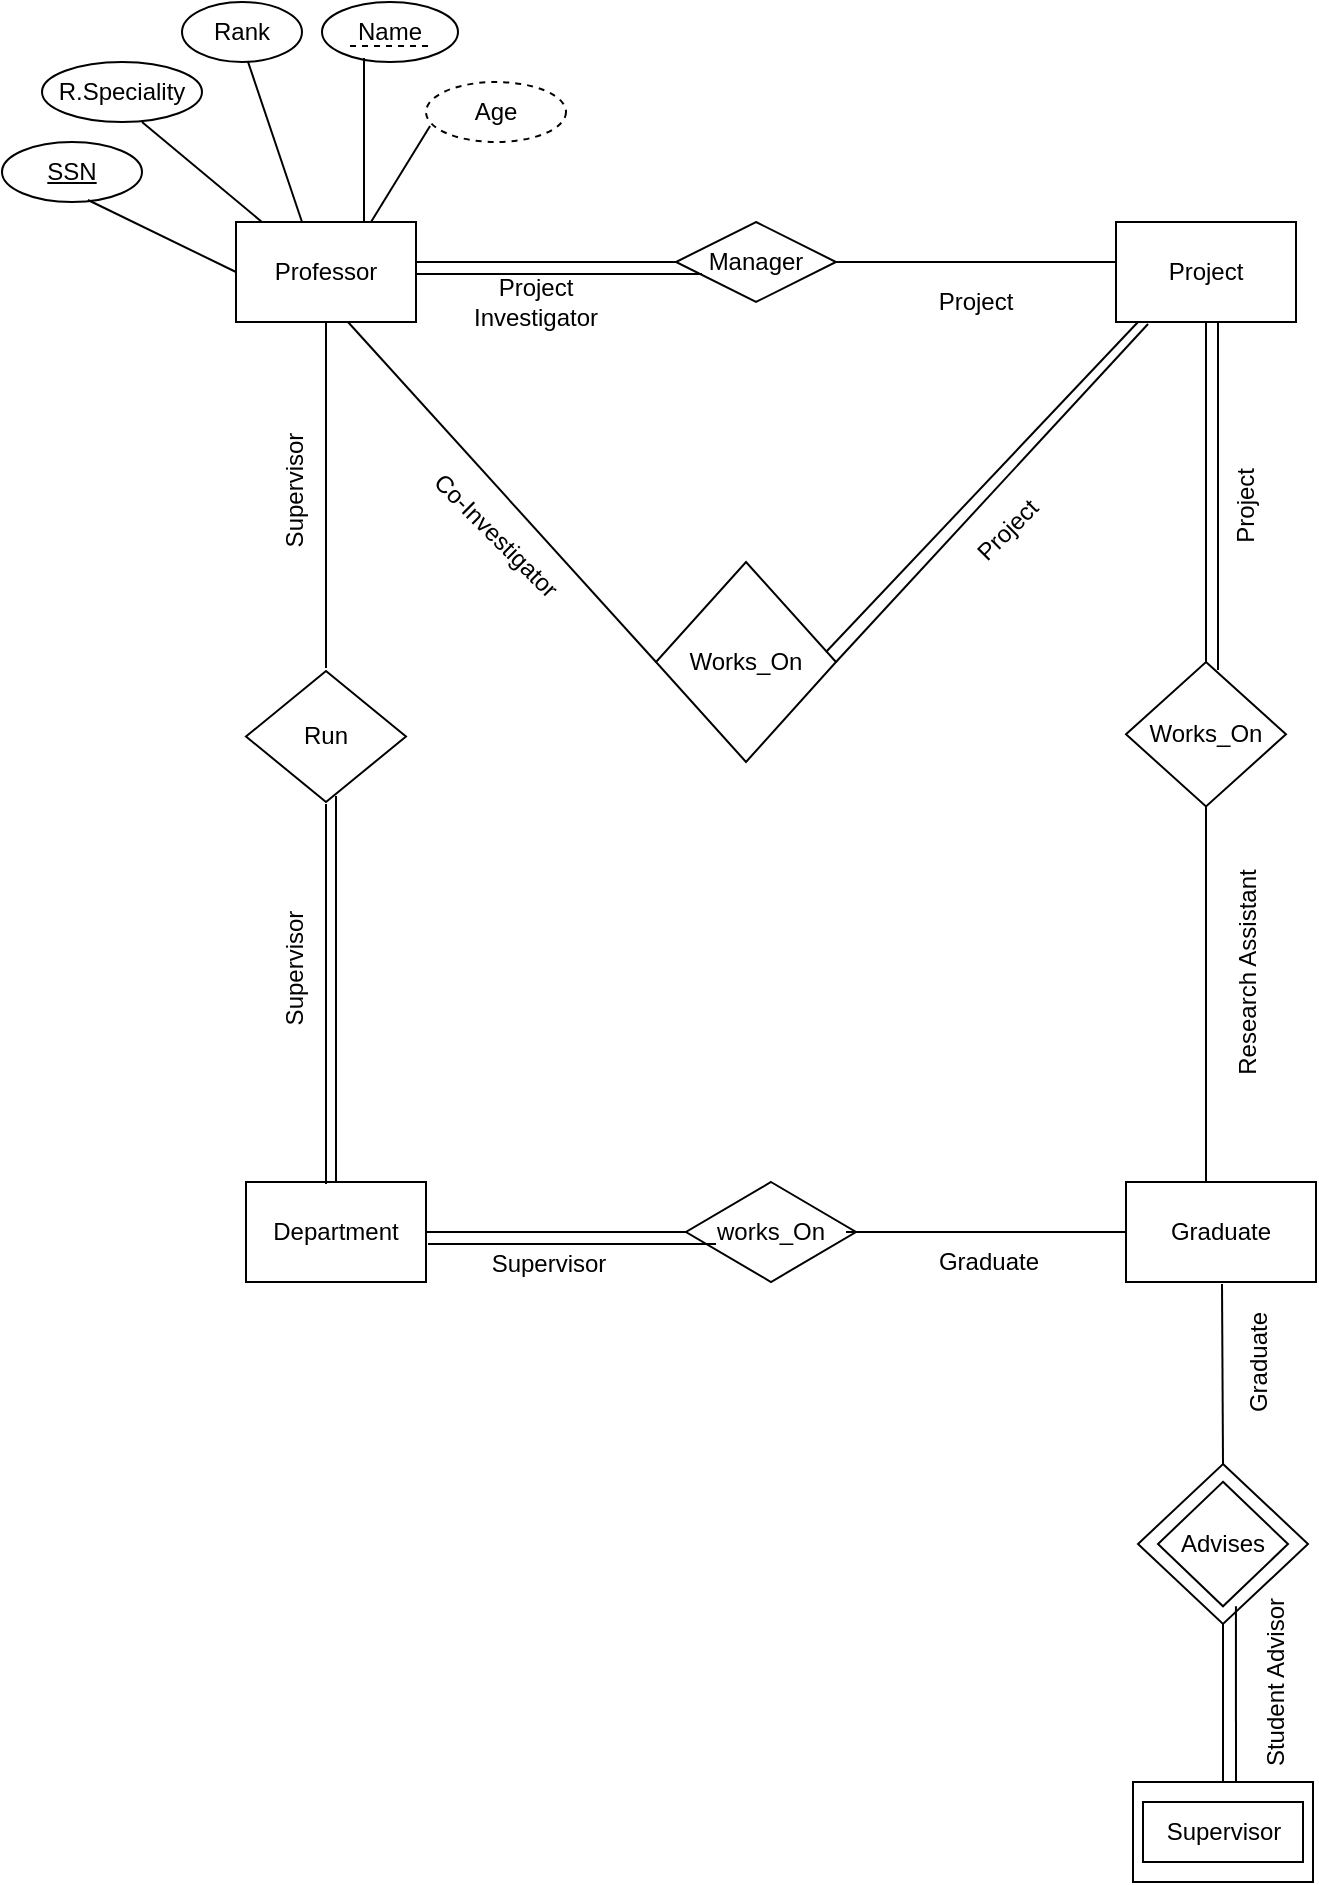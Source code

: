 <mxfile type="github" version="14.2.9">
  <diagram id="zzBjoj9Kv_qoTOmiWQ99" name="Page-1">
    <mxGraphModel grid="1" shadow="0" math="0" pageHeight="1654" pageWidth="1169" pageScale="1" page="1" fold="1" arrows="1" connect="1" tooltips="1" guides="1" gridSize="10" dy="480" dx="807">
      <root>
        <mxCell id="0" />
        <mxCell id="1" parent="0" />
        <mxCell id="fqFjoD4bvNdqLyDosjun-1" value="" parent="1" edge="1" style="rounded=0;html=1;jettySize=auto;orthogonalLoop=1;fontSize=11;endArrow=block;endFill=0;endSize=8;strokeWidth=1;shadow=0;labelBackgroundColor=none;edgeStyle=orthogonalEdgeStyle;">
          <mxGeometry as="geometry" relative="1">
            <mxPoint as="sourcePoint" y="40" x="100" />
          </mxGeometry>
        </mxCell>
        <mxCell id="fqFjoD4bvNdqLyDosjun-2" value="Yes" parent="1" edge="1" style="rounded=0;html=1;jettySize=auto;orthogonalLoop=1;fontSize=11;endArrow=block;endFill=0;endSize=8;strokeWidth=1;shadow=0;labelBackgroundColor=none;edgeStyle=orthogonalEdgeStyle;">
          <mxGeometry as="geometry" relative="1" y="20">
            <mxPoint as="offset" />
            <mxPoint as="sourcePoint" y="170" x="100" />
          </mxGeometry>
        </mxCell>
        <mxCell id="fqFjoD4bvNdqLyDosjun-3" value="No" parent="1" edge="1" style="edgeStyle=orthogonalEdgeStyle;rounded=0;html=1;jettySize=auto;orthogonalLoop=1;fontSize=11;endArrow=block;endFill=0;endSize=8;strokeWidth=1;shadow=0;labelBackgroundColor=none;">
          <mxGeometry as="geometry" relative="1" y="10">
            <mxPoint as="offset" />
            <mxPoint as="sourcePoint" y="130" x="150" />
          </mxGeometry>
        </mxCell>
        <mxCell id="fqFjoD4bvNdqLyDosjun-4" value="Yes" parent="1" edge="1" style="edgeStyle=orthogonalEdgeStyle;rounded=0;html=1;jettySize=auto;orthogonalLoop=1;fontSize=11;endArrow=block;endFill=0;endSize=8;strokeWidth=1;shadow=0;labelBackgroundColor=none;">
          <mxGeometry as="geometry" relative="1" y="10">
            <mxPoint as="offset" />
            <mxPoint as="sourcePoint" y="250" x="150" />
          </mxGeometry>
        </mxCell>
        <mxCell id="fqFjoD4bvNdqLyDosjun-5" value="Professor" parent="1" style="rounded=0;whiteSpace=wrap;html=1;" vertex="1">
          <mxGeometry as="geometry" y="200" x="267" height="50" width="90" />
        </mxCell>
        <mxCell id="fqFjoD4bvNdqLyDosjun-6" value="Project" parent="1" style="rounded=0;whiteSpace=wrap;html=1;" vertex="1">
          <mxGeometry as="geometry" y="200" x="707" height="50" width="90" />
        </mxCell>
        <mxCell id="fqFjoD4bvNdqLyDosjun-7" value="Manager" parent="1" style="rhombus;whiteSpace=wrap;html=1;" vertex="1">
          <mxGeometry as="geometry" y="200" x="487" height="40" width="80" />
        </mxCell>
        <mxCell id="fqFjoD4bvNdqLyDosjun-8" value="" parent="1" edge="1" target="fqFjoD4bvNdqLyDosjun-7" style="endArrow=none;html=1;entryX=0;entryY=0.5;entryDx=0;entryDy=0;">
          <mxGeometry as="geometry" relative="1" height="50" width="50">
            <mxPoint as="sourcePoint" y="220" x="357" />
            <mxPoint as="targetPoint" y="60" x="417" />
            <Array as="points" />
          </mxGeometry>
        </mxCell>
        <mxCell id="fqFjoD4bvNdqLyDosjun-9" value="" parent="1" edge="1" style="endArrow=none;html=1;">
          <mxGeometry as="geometry" relative="1" height="50" width="50">
            <mxPoint as="sourcePoint" y="220" x="567" />
            <mxPoint as="targetPoint" y="220" x="707" />
            <Array as="points" />
          </mxGeometry>
        </mxCell>
        <mxCell id="fqFjoD4bvNdqLyDosjun-10" value="" parent="1" edge="1" style="endArrow=none;html=1;entryX=0;entryY=1;entryDx=0;entryDy=0;">
          <mxGeometry as="geometry" relative="1" height="50" width="50">
            <mxPoint as="sourcePoint" y="226" x="357" />
            <mxPoint as="targetPoint" y="226" x="500" />
            <Array as="points" />
          </mxGeometry>
        </mxCell>
        <mxCell id="fqFjoD4bvNdqLyDosjun-11" value="Department" parent="1" style="rounded=0;whiteSpace=wrap;html=1;" vertex="1">
          <mxGeometry as="geometry" y="680" x="272" height="50" width="90" />
        </mxCell>
        <mxCell id="fqFjoD4bvNdqLyDosjun-12" value="Graduate" parent="1" style="rounded=0;whiteSpace=wrap;html=1;" vertex="1">
          <mxGeometry as="geometry" y="680" x="712" height="50" width="95" />
        </mxCell>
        <mxCell id="fqFjoD4bvNdqLyDosjun-13" value="" parent="1" edge="1" target="fqFjoD4bvNdqLyDosjun-14" style="endArrow=none;html=1;entryX=0;entryY=0.5;entryDx=0;entryDy=0;exitX=1;exitY=0.5;exitDx=0;exitDy=0;" source="fqFjoD4bvNdqLyDosjun-11">
          <mxGeometry as="geometry" relative="1" height="50" width="50">
            <mxPoint as="sourcePoint" y="780" x="367" />
            <mxPoint as="targetPoint" y="660" x="417" />
            <Array as="points" />
          </mxGeometry>
        </mxCell>
        <mxCell id="fqFjoD4bvNdqLyDosjun-14" value="works_On" parent="1" style="rhombus;whiteSpace=wrap;html=1;" vertex="1">
          <mxGeometry as="geometry" y="680" x="492" height="50" width="85" />
        </mxCell>
        <mxCell id="fqFjoD4bvNdqLyDosjun-15" value="" parent="1" edge="1" style="endArrow=none;html=1;entryX=0;entryY=0.5;entryDx=0;entryDy=0;">
          <mxGeometry as="geometry" relative="1" height="50" width="50">
            <mxPoint as="sourcePoint" y="705" x="572" />
            <mxPoint as="targetPoint" y="705" x="712" />
            <Array as="points" />
          </mxGeometry>
        </mxCell>
        <mxCell id="fqFjoD4bvNdqLyDosjun-16" value="" parent="1" edge="1" target="fqFjoD4bvNdqLyDosjun-17" style="endArrow=none;html=1;entryX=0.5;entryY=1;entryDx=0;entryDy=0;">
          <mxGeometry as="geometry" relative="1" height="50" width="50">
            <mxPoint as="sourcePoint" y="680" x="752" />
            <mxPoint as="targetPoint" y="450" x="751.5" />
            <Array as="points" />
          </mxGeometry>
        </mxCell>
        <mxCell id="fqFjoD4bvNdqLyDosjun-17" value="Works_On" parent="1" style="rhombus;whiteSpace=wrap;html=1;" vertex="1">
          <mxGeometry as="geometry" y="420" x="712" height="72.25" width="80" />
        </mxCell>
        <mxCell id="fqFjoD4bvNdqLyDosjun-18" value="" parent="1" edge="1" target="fqFjoD4bvNdqLyDosjun-6" style="endArrow=none;html=1;exitX=0.5;exitY=0;exitDx=0;exitDy=0;" source="fqFjoD4bvNdqLyDosjun-17">
          <mxGeometry as="geometry" relative="1" height="50" width="50">
            <mxPoint as="sourcePoint" y="460" x="752" />
            <mxPoint as="targetPoint" y="253" x="752" />
            <Array as="points">
              <mxPoint y="350" x="752" />
            </Array>
          </mxGeometry>
        </mxCell>
        <mxCell id="fqFjoD4bvNdqLyDosjun-19" value="" parent="1" edge="1" style="endArrow=none;html=1;exitX=0.5;exitY=0;exitDx=0;exitDy=0;">
          <mxGeometry as="geometry" relative="1" height="50" width="50">
            <mxPoint as="sourcePoint" y="681" x="312" />
            <mxPoint as="targetPoint" y="491" x="312" />
            <Array as="points" />
          </mxGeometry>
        </mxCell>
        <mxCell id="fqFjoD4bvNdqLyDosjun-20" value="Run" parent="1" style="rhombus;whiteSpace=wrap;html=1;" vertex="1">
          <mxGeometry as="geometry" y="424.5" x="272" height="65.5" width="80" />
        </mxCell>
        <mxCell id="fqFjoD4bvNdqLyDosjun-21" value="" parent="1" edge="1" target="fqFjoD4bvNdqLyDosjun-5" style="endArrow=none;html=1;entryX=0.5;entryY=1;entryDx=0;entryDy=0;">
          <mxGeometry as="geometry" relative="1" height="50" width="50">
            <mxPoint as="sourcePoint" y="423" x="312" />
            <mxPoint as="targetPoint" y="253" x="312" />
            <Array as="points" />
          </mxGeometry>
        </mxCell>
        <mxCell id="fqFjoD4bvNdqLyDosjun-22" value="" parent="1" edge="1" style="endArrow=none;html=1;">
          <mxGeometry as="geometry" relative="1" height="50" width="50">
            <mxPoint as="sourcePoint" y="680" x="317" />
            <mxPoint as="targetPoint" y="487" x="317" />
            <Array as="points" />
          </mxGeometry>
        </mxCell>
        <mxCell id="fqFjoD4bvNdqLyDosjun-23" value="" parent="1" edge="1" style="endArrow=none;html=1;">
          <mxGeometry as="geometry" relative="1" height="50" width="50">
            <mxPoint as="sourcePoint" y="424" x="758" />
            <mxPoint as="targetPoint" y="250" x="758" />
            <Array as="points">
              <mxPoint y="348.5" x="758" />
            </Array>
          </mxGeometry>
        </mxCell>
        <mxCell id="fqFjoD4bvNdqLyDosjun-24" value="" parent="1" edge="1" target="fqFjoD4bvNdqLyDosjun-14" style="endArrow=none;html=1;entryX=0;entryY=0.5;entryDx=0;entryDy=0;">
          <mxGeometry as="geometry" relative="1" height="50" width="50">
            <mxPoint as="sourcePoint" y="705" x="362" />
            <mxPoint as="targetPoint" y="705" x="502" />
            <Array as="points" />
          </mxGeometry>
        </mxCell>
        <mxCell id="fqFjoD4bvNdqLyDosjun-25" value="" parent="1" style="rounded=0;whiteSpace=wrap;html=1;" vertex="1">
          <mxGeometry as="geometry" y="980" x="715.5" height="50" width="90" />
        </mxCell>
        <mxCell id="fqFjoD4bvNdqLyDosjun-26" value="" parent="1" style="rhombus;whiteSpace=wrap;html=1;" vertex="1">
          <mxGeometry as="geometry" y="821" x="718" height="80" width="85" />
        </mxCell>
        <mxCell id="fqFjoD4bvNdqLyDosjun-27" value="" parent="1" edge="1" style="endArrow=none;html=1;exitX=0.5;exitY=0;exitDx=0;exitDy=0;" source="fqFjoD4bvNdqLyDosjun-26">
          <mxGeometry as="geometry" relative="1" height="50" width="50">
            <mxPoint as="sourcePoint" y="781" x="765" />
            <mxPoint as="targetPoint" y="731" x="760" />
            <Array as="points" />
          </mxGeometry>
        </mxCell>
        <mxCell id="fqFjoD4bvNdqLyDosjun-28" value="" parent="1" edge="1" style="endArrow=none;html=1;">
          <mxGeometry as="geometry" relative="1" height="50" width="50">
            <mxPoint as="sourcePoint" y="711" x="363" />
            <mxPoint as="targetPoint" y="711" x="507" />
            <Array as="points" />
          </mxGeometry>
        </mxCell>
        <mxCell id="fqFjoD4bvNdqLyDosjun-29" value="Advises" parent="1" style="rhombus;whiteSpace=wrap;html=1;" vertex="1">
          <mxGeometry as="geometry" y="829.88" x="728" height="62.25" width="65" />
        </mxCell>
        <mxCell id="fqFjoD4bvNdqLyDosjun-30" value="" parent="1" edge="1" target="fqFjoD4bvNdqLyDosjun-26" style="endArrow=none;html=1;exitX=0.5;exitY=0;exitDx=0;exitDy=0;entryX=0.5;entryY=1;entryDx=0;entryDy=0;" source="fqFjoD4bvNdqLyDosjun-25">
          <mxGeometry as="geometry" relative="1" height="50" width="50">
            <mxPoint as="sourcePoint" y="970" x="759" />
            <mxPoint as="targetPoint" y="910" x="759" />
            <Array as="points" />
          </mxGeometry>
        </mxCell>
        <mxCell id="fqFjoD4bvNdqLyDosjun-31" value="Supervisor" parent="1" style="rounded=0;whiteSpace=wrap;html=1;" vertex="1">
          <mxGeometry as="geometry" y="990" x="720.5" height="30" width="80" />
        </mxCell>
        <mxCell id="fqFjoD4bvNdqLyDosjun-32" value="" parent="1" edge="1" target="fqFjoD4bvNdqLyDosjun-26" style="endArrow=none;html=1;entryX=0.576;entryY=0.889;entryDx=0;entryDy=0;entryPerimeter=0;">
          <mxGeometry as="geometry" relative="1" height="50" width="50">
            <mxPoint as="sourcePoint" y="980" x="767" />
            <mxPoint as="targetPoint" y="899" x="769" />
            <Array as="points" />
          </mxGeometry>
        </mxCell>
        <mxCell id="fqFjoD4bvNdqLyDosjun-33" value="Works_On" parent="1" style="rhombus;whiteSpace=wrap;html=1;" vertex="1">
          <mxGeometry as="geometry" y="370" x="477" height="100" width="90" />
        </mxCell>
        <mxCell id="fqFjoD4bvNdqLyDosjun-34" value="" parent="1" edge="1" target="fqFjoD4bvNdqLyDosjun-5" style="endArrow=none;html=1;entryX=0.622;entryY=1;entryDx=0;entryDy=0;exitX=0;exitY=0.5;exitDx=0;exitDy=0;entryPerimeter=0;" source="fqFjoD4bvNdqLyDosjun-33">
          <mxGeometry as="geometry" relative="1" height="50" width="50">
            <mxPoint as="sourcePoint" y="400" x="447" />
            <mxPoint as="targetPoint" y="350" x="497" />
          </mxGeometry>
        </mxCell>
        <mxCell id="fqFjoD4bvNdqLyDosjun-35" value="" parent="1" edge="1" style="endArrow=none;html=1;">
          <mxGeometry as="geometry" relative="1" height="50" width="50">
            <mxPoint as="sourcePoint" y="415" x="562" />
            <mxPoint as="targetPoint" y="250" x="718" />
          </mxGeometry>
        </mxCell>
        <mxCell id="fqFjoD4bvNdqLyDosjun-36" value="" parent="1" edge="1" target="fqFjoD4bvNdqLyDosjun-6" style="endArrow=none;html=1;entryX=0.178;entryY=1.02;entryDx=0;entryDy=0;entryPerimeter=0;">
          <mxGeometry as="geometry" relative="1" height="50" width="50">
            <mxPoint as="sourcePoint" y="420" x="567" />
            <mxPoint as="targetPoint" y="270" x="707" />
          </mxGeometry>
        </mxCell>
        <mxCell id="fqFjoD4bvNdqLyDosjun-37" value="Project Investigator" parent="1" style="text;html=1;strokeColor=none;fillColor=none;align=center;verticalAlign=middle;whiteSpace=wrap;rounded=0;" vertex="1">
          <mxGeometry as="geometry" y="230" x="387" height="20" width="60" />
        </mxCell>
        <mxCell id="fqFjoD4bvNdqLyDosjun-38" value="Project" parent="1" style="text;html=1;strokeColor=none;fillColor=none;align=center;verticalAlign=middle;whiteSpace=wrap;rounded=0;" vertex="1">
          <mxGeometry as="geometry" y="230" x="607" height="20" width="60" />
        </mxCell>
        <mxCell id="fqFjoD4bvNdqLyDosjun-39" value="Co-Investigator" parent="1" style="text;html=1;strokeColor=none;fillColor=none;align=center;verticalAlign=middle;whiteSpace=wrap;rounded=0;rotation=45;" vertex="1">
          <mxGeometry as="geometry" y="347" x="352" height="20" width="90" />
        </mxCell>
        <mxCell id="fqFjoD4bvNdqLyDosjun-40" value="Project" parent="1" style="text;html=1;strokeColor=none;fillColor=none;align=center;verticalAlign=middle;whiteSpace=wrap;rounded=0;rotation=-45;" vertex="1">
          <mxGeometry as="geometry" y="344" x="623" height="20" width="60" />
        </mxCell>
        <mxCell id="fqFjoD4bvNdqLyDosjun-41" value="Research Assistant" parent="1" style="text;html=1;strokeColor=none;fillColor=none;align=center;verticalAlign=middle;whiteSpace=wrap;rounded=0;rotation=-90;" vertex="1">
          <mxGeometry as="geometry" y="565" x="718" height="20" width="110" />
        </mxCell>
        <mxCell id="fqFjoD4bvNdqLyDosjun-42" value="Project&amp;nbsp;" parent="1" style="text;html=1;strokeColor=none;fillColor=none;align=center;verticalAlign=middle;whiteSpace=wrap;rounded=0;rotation=-90;" vertex="1">
          <mxGeometry as="geometry" y="330" x="742" height="20" width="60" />
        </mxCell>
        <mxCell id="fqFjoD4bvNdqLyDosjun-43" value="Supervisor" parent="1" style="text;html=1;strokeColor=none;fillColor=none;align=center;verticalAlign=middle;whiteSpace=wrap;rounded=0;rotation=0;" vertex="1">
          <mxGeometry as="geometry" y="711" x="387" height="20" width="73" />
        </mxCell>
        <mxCell id="fqFjoD4bvNdqLyDosjun-44" value="Graduate" parent="1" style="text;html=1;strokeColor=none;fillColor=none;align=center;verticalAlign=middle;whiteSpace=wrap;rounded=0;rotation=0;" vertex="1">
          <mxGeometry as="geometry" y="710" x="607" height="20" width="73" />
        </mxCell>
        <mxCell id="fqFjoD4bvNdqLyDosjun-45" value="Supervisor" parent="1" style="text;html=1;strokeColor=none;fillColor=none;align=center;verticalAlign=middle;whiteSpace=wrap;rounded=0;rotation=-90;" vertex="1">
          <mxGeometry as="geometry" y="563" x="260" height="20" width="73" />
        </mxCell>
        <mxCell id="fqFjoD4bvNdqLyDosjun-46" value="Supervisor" parent="1" style="text;html=1;strokeColor=none;fillColor=none;align=center;verticalAlign=middle;whiteSpace=wrap;rounded=0;rotation=-90;" vertex="1">
          <mxGeometry as="geometry" y="324" x="260" height="20" width="73" />
        </mxCell>
        <mxCell id="fqFjoD4bvNdqLyDosjun-47" value="Student Advisor" parent="1" style="text;html=1;strokeColor=none;fillColor=none;align=center;verticalAlign=middle;whiteSpace=wrap;rounded=0;rotation=-90;" vertex="1">
          <mxGeometry as="geometry" y="920" x="742" height="20" width="90" />
        </mxCell>
        <mxCell id="fqFjoD4bvNdqLyDosjun-48" value="Graduate" parent="1" style="text;html=1;strokeColor=none;fillColor=none;align=center;verticalAlign=middle;whiteSpace=wrap;rounded=0;rotation=-90;" vertex="1">
          <mxGeometry as="geometry" y="760" x="742" height="20" width="73" />
        </mxCell>
        <mxCell id="a3pUnFV5iKH_uMltHzpQ-2" value="Rank" parent="1" style="ellipse;whiteSpace=wrap;html=1;" vertex="1">
          <mxGeometry as="geometry" y="90" x="240" height="30" width="60" />
        </mxCell>
        <mxCell id="a3pUnFV5iKH_uMltHzpQ-3" value="SSN" parent="1" style="ellipse;whiteSpace=wrap;html=1;align=center;fontStyle=4;" vertex="1">
          <mxGeometry as="geometry" y="160" x="150" height="30" width="70" />
        </mxCell>
        <mxCell id="a3pUnFV5iKH_uMltHzpQ-4" value="Name" parent="1" style="ellipse;whiteSpace=wrap;html=1;align=center;" vertex="1">
          <mxGeometry as="geometry" y="90" x="310" height="30" width="68" />
        </mxCell>
        <mxCell id="a3pUnFV5iKH_uMltHzpQ-5" value="Age" parent="1" style="ellipse;whiteSpace=wrap;html=1;align=center;dashed=1;" vertex="1">
          <mxGeometry as="geometry" y="130" x="362" height="30" width="70" />
        </mxCell>
        <mxCell id="a3pUnFV5iKH_uMltHzpQ-7" value="R.Speciality" parent="1" style="ellipse;whiteSpace=wrap;html=1;align=center;" vertex="1">
          <mxGeometry as="geometry" y="120" x="170" height="30" width="80" />
        </mxCell>
        <mxCell id="a3pUnFV5iKH_uMltHzpQ-14" value="" parent="1" edge="1" style="endArrow=none;dashed=1;html=1;">
          <mxGeometry as="geometry" relative="1" height="50" width="50">
            <mxPoint as="sourcePoint" y="112" x="324" />
            <mxPoint as="targetPoint" y="112" x="364" />
          </mxGeometry>
        </mxCell>
        <mxCell id="a3pUnFV5iKH_uMltHzpQ-15" value="" parent="1" edge="1" target="a3pUnFV5iKH_uMltHzpQ-3" style="endArrow=none;html=1;entryX=0.614;entryY=0.967;entryDx=0;entryDy=0;entryPerimeter=0;exitX=0;exitY=0.5;exitDx=0;exitDy=0;" source="fqFjoD4bvNdqLyDosjun-5">
          <mxGeometry as="geometry" relative="1" height="50" width="50">
            <mxPoint as="sourcePoint" y="250" x="190" />
            <mxPoint as="targetPoint" y="200" x="240" />
          </mxGeometry>
        </mxCell>
        <mxCell id="a3pUnFV5iKH_uMltHzpQ-16" value="" parent="1" edge="1" style="endArrow=none;html=1;entryX=0.614;entryY=0.967;entryDx=0;entryDy=0;entryPerimeter=0;exitX=0.144;exitY=0;exitDx=0;exitDy=0;exitPerimeter=0;" source="fqFjoD4bvNdqLyDosjun-5">
          <mxGeometry as="geometry" relative="1" height="50" width="50">
            <mxPoint as="sourcePoint" y="195" x="270" />
            <mxPoint as="targetPoint" y="150" x="220.0" />
          </mxGeometry>
        </mxCell>
        <mxCell id="a3pUnFV5iKH_uMltHzpQ-17" value="" parent="1" edge="1" style="endArrow=none;html=1;entryX=0.614;entryY=0.967;entryDx=0;entryDy=0;entryPerimeter=0;">
          <mxGeometry as="geometry" relative="1" height="50" width="50">
            <mxPoint as="sourcePoint" y="200" x="300" />
            <mxPoint as="targetPoint" y="120" x="273.04" />
          </mxGeometry>
        </mxCell>
        <mxCell id="a3pUnFV5iKH_uMltHzpQ-18" value="" parent="1" edge="1" target="a3pUnFV5iKH_uMltHzpQ-4" style="endArrow=none;html=1;entryX=0.309;entryY=0.933;entryDx=0;entryDy=0;entryPerimeter=0;exitX=0.711;exitY=0;exitDx=0;exitDy=0;exitPerimeter=0;" source="fqFjoD4bvNdqLyDosjun-5">
          <mxGeometry as="geometry" relative="1" height="50" width="50">
            <mxPoint as="sourcePoint" y="196" x="331" />
            <mxPoint as="targetPoint" y="124" x="340" />
          </mxGeometry>
        </mxCell>
        <mxCell id="a3pUnFV5iKH_uMltHzpQ-19" value="" parent="1" edge="1" target="a3pUnFV5iKH_uMltHzpQ-5" style="endArrow=none;html=1;exitX=0.75;exitY=0;exitDx=0;exitDy=0;entryX=0.029;entryY=0.733;entryDx=0;entryDy=0;entryPerimeter=0;" source="fqFjoD4bvNdqLyDosjun-5">
          <mxGeometry as="geometry" relative="1" height="50" width="50">
            <mxPoint as="sourcePoint" y="190" x="350" />
            <mxPoint as="targetPoint" y="150" x="360" />
          </mxGeometry>
        </mxCell>
      </root>
    </mxGraphModel>
  </diagram>
</mxfile>
